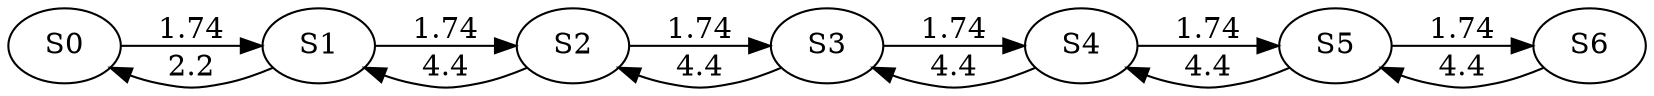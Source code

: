digraph {
	graph [rankdir=LR]
	S0
	S1
	S2
	S3
	S4
	S5
	S6
	S1 -> S0 [label=2.2]
	S0 -> S1 [label=1.74]
	S2 -> S1 [label=4.4]
	S1 -> S2 [label=1.74]
	S3 -> S2 [label=4.4]
	S2 -> S3 [label=1.74]
	S4 -> S3 [label=4.4]
	S3 -> S4 [label=1.74]
	S5 -> S4 [label=4.4]
	S4 -> S5 [label=1.74]
	S6 -> S5 [label=4.4]
	S5 -> S6 [label=1.74]
}
